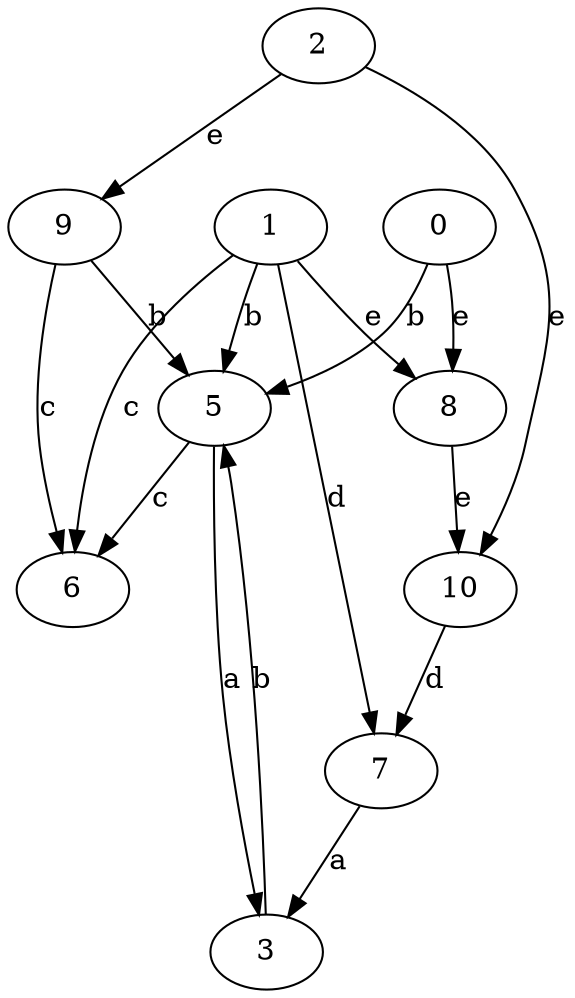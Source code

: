 strict digraph  {
1;
2;
3;
0;
5;
6;
7;
8;
9;
10;
1 -> 5  [label=b];
1 -> 6  [label=c];
1 -> 7  [label=d];
1 -> 8  [label=e];
2 -> 9  [label=e];
2 -> 10  [label=e];
3 -> 5  [label=b];
0 -> 5  [label=b];
0 -> 8  [label=e];
5 -> 3  [label=a];
5 -> 6  [label=c];
7 -> 3  [label=a];
8 -> 10  [label=e];
9 -> 5  [label=b];
9 -> 6  [label=c];
10 -> 7  [label=d];
}
